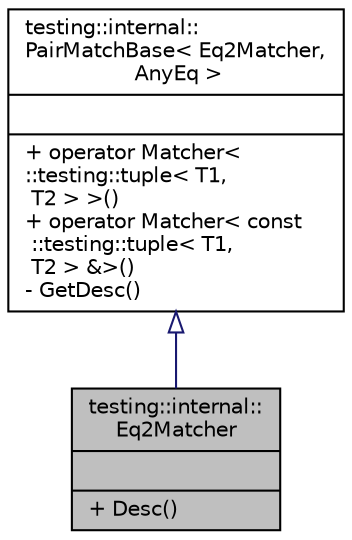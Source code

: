 digraph "testing::internal::Eq2Matcher"
{
  edge [fontname="Helvetica",fontsize="10",labelfontname="Helvetica",labelfontsize="10"];
  node [fontname="Helvetica",fontsize="10",shape=record];
  Node2 [label="{testing::internal::\lEq2Matcher\n||+ Desc()\l}",height=0.2,width=0.4,color="black", fillcolor="grey75", style="filled", fontcolor="black"];
  Node3 -> Node2 [dir="back",color="midnightblue",fontsize="10",style="solid",arrowtail="onormal",fontname="Helvetica"];
  Node3 [label="{testing::internal::\lPairMatchBase\< Eq2Matcher,\l AnyEq \>\n||+ operator Matcher\< \l::testing::tuple\< T1,\l T2 \> \>()\l+ operator Matcher\< const\l ::testing::tuple\< T1,\l T2 \> &\>()\l- GetDesc()\l}",height=0.2,width=0.4,color="black", fillcolor="white", style="filled",URL="$dc/d0e/classtesting_1_1internal_1_1_pair_match_base.html"];
}
